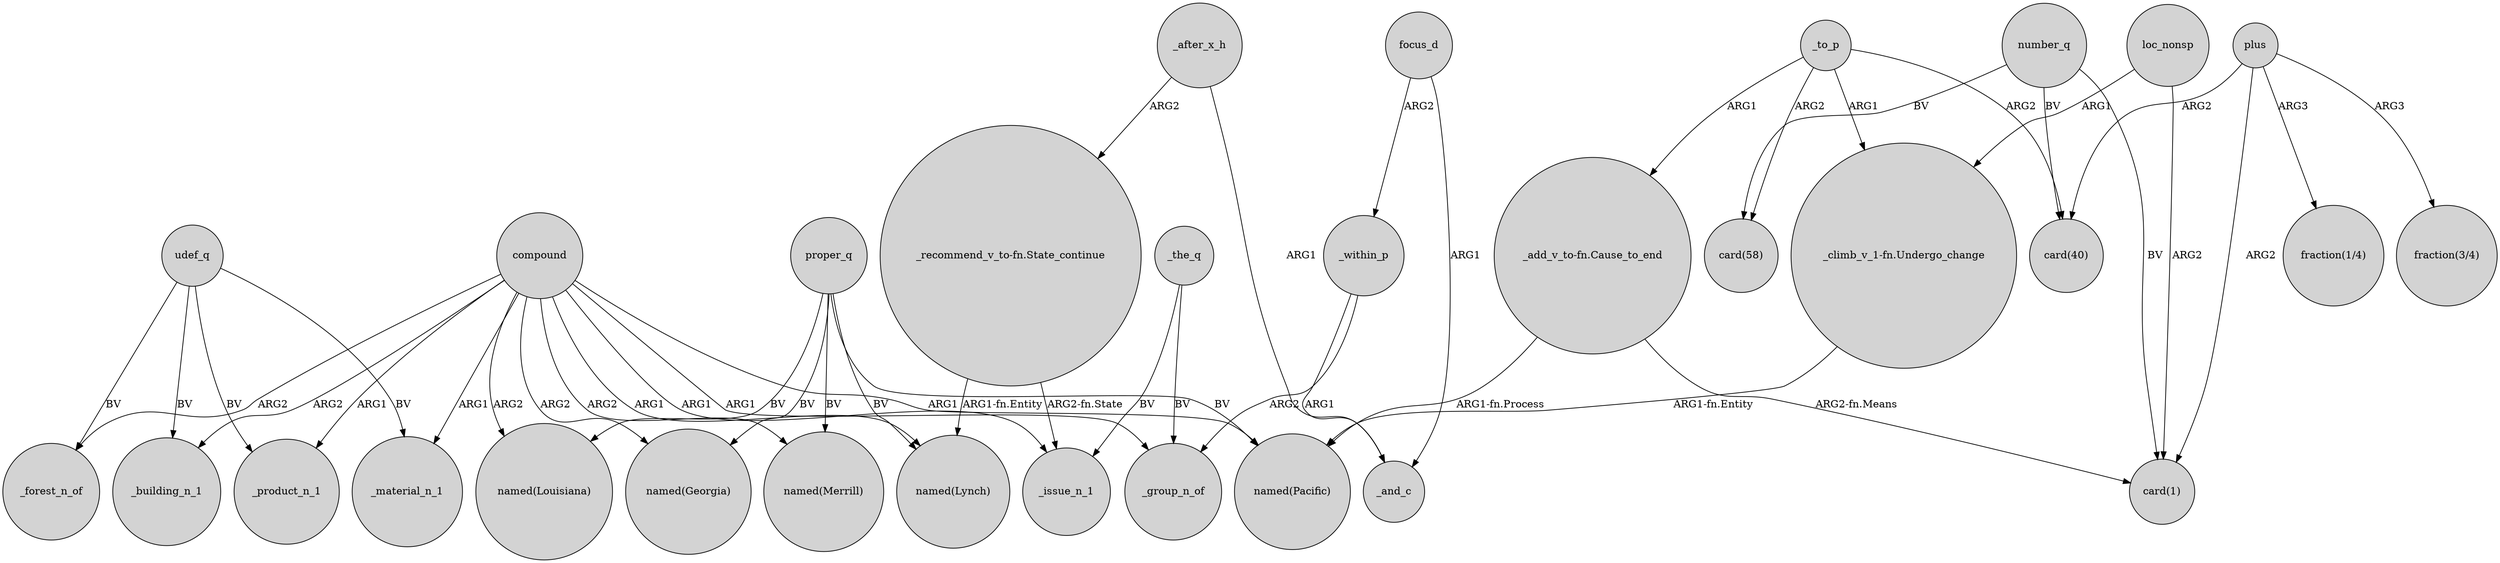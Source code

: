 digraph {
	node [shape=circle style=filled]
	proper_q -> "named(Georgia)" [label=BV]
	_to_p -> "card(40)" [label=ARG2]
	number_q -> "card(1)" [label=BV]
	compound -> _material_n_1 [label=ARG1]
	_to_p -> "card(58)" [label=ARG2]
	_to_p -> "_climb_v_1-fn.Undergo_change" [label=ARG1]
	proper_q -> "named(Merrill)" [label=BV]
	udef_q -> _material_n_1 [label=BV]
	udef_q -> _forest_n_of [label=BV]
	"_add_v_to-fn.Cause_to_end" -> "card(1)" [label="ARG2-fn.Means"]
	proper_q -> "named(Louisiana)" [label=BV]
	udef_q -> _building_n_1 [label=BV]
	compound -> "named(Louisiana)" [label=ARG2]
	"_recommend_v_to-fn.State_continue" -> "named(Lynch)" [label="ARG1-fn.Entity"]
	udef_q -> _product_n_1 [label=BV]
	compound -> _forest_n_of [label=ARG2]
	loc_nonsp -> "card(1)" [label=ARG2]
	number_q -> "card(58)" [label=BV]
	"_climb_v_1-fn.Undergo_change" -> "named(Pacific)" [label="ARG1-fn.Entity"]
	compound -> _group_n_of [label=ARG1]
	plus -> "card(1)" [label=ARG2]
	_within_p -> _group_n_of [label=ARG2]
	compound -> "named(Pacific)" [label=ARG1]
	_after_x_h -> "_recommend_v_to-fn.State_continue" [label=ARG2]
	focus_d -> _within_p [label=ARG2]
	"_add_v_to-fn.Cause_to_end" -> "named(Pacific)" [label="ARG1-fn.Process"]
	number_q -> "card(40)" [label=BV]
	_to_p -> "_add_v_to-fn.Cause_to_end" [label=ARG1]
	_the_q -> _group_n_of [label=BV]
	"_recommend_v_to-fn.State_continue" -> _issue_n_1 [label="ARG2-fn.State"]
	focus_d -> _and_c [label=ARG1]
	loc_nonsp -> "_climb_v_1-fn.Undergo_change" [label=ARG1]
	proper_q -> "named(Lynch)" [label=BV]
	proper_q -> "named(Pacific)" [label=BV]
	compound -> "named(Lynch)" [label=ARG1]
	plus -> "fraction(1/4)" [label=ARG3]
	compound -> _product_n_1 [label=ARG1]
	plus -> "fraction(3/4)" [label=ARG3]
	_after_x_h -> _and_c [label=ARG1]
	_within_p -> _and_c [label=ARG1]
	plus -> "card(40)" [label=ARG2]
	compound -> _building_n_1 [label=ARG2]
	compound -> "named(Georgia)" [label=ARG2]
	compound -> _issue_n_1 [label=ARG1]
	compound -> "named(Merrill)" [label=ARG2]
	_the_q -> _issue_n_1 [label=BV]
}

